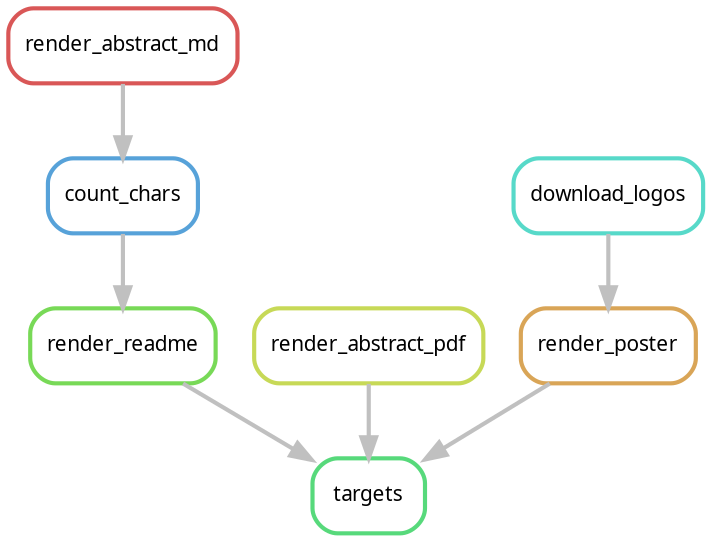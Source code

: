 digraph snakemake_dag {
    graph[bgcolor=white, margin=0];
    node[shape=box, style=rounded, fontname=sans,                 fontsize=10, penwidth=2];
    edge[penwidth=2, color=grey];
	0[label = "targets", color = "0.38 0.6 0.85", style="rounded"];
	1[label = "render_readme", color = "0.29 0.6 0.85", style="rounded"];
	2[label = "count_chars", color = "0.57 0.6 0.85", style="rounded"];
	3[label = "render_abstract_md", color = "0.00 0.6 0.85", style="rounded"];
	4[label = "render_abstract_pdf", color = "0.19 0.6 0.85", style="rounded"];
	5[label = "render_poster", color = "0.10 0.6 0.85", style="rounded"];
	6[label = "download_logos", color = "0.48 0.6 0.85", style="rounded"];
	1 -> 0
	4 -> 0
	5 -> 0
	2 -> 1
	3 -> 2
	6 -> 5
}            
